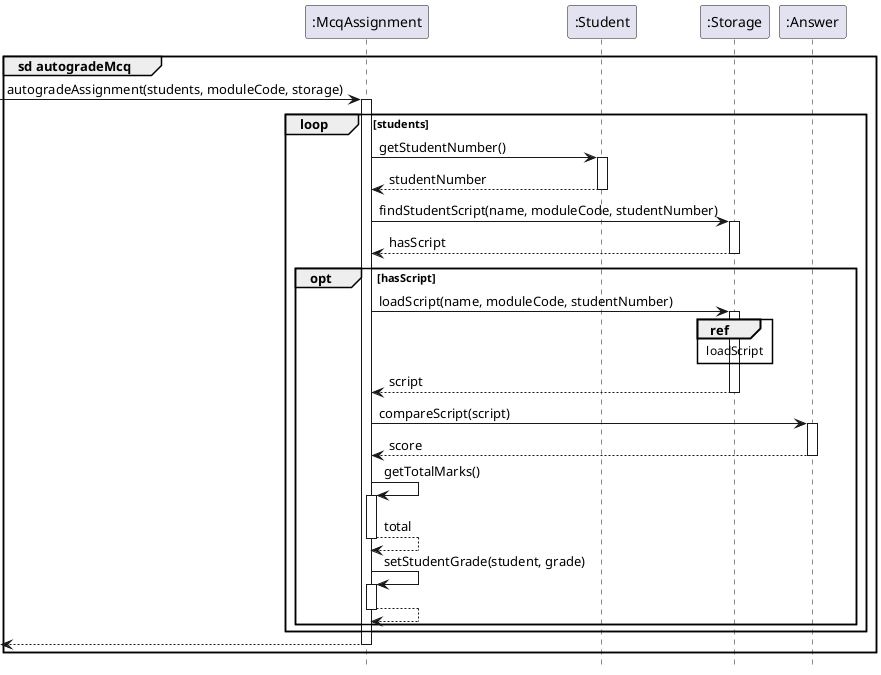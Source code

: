 @startuml

hide footbox

group sd autogradeMcq

participant ":McqAssignment" as McqAssignment
participant ":Student" as Student
participant ":Storage" as Storage
participant ":Answer" as Answer

[-> McqAssignment : autogradeAssignment(students, moduleCode, storage)
activate McqAssignment

loop students

McqAssignment -> Student : getStudentNumber()
activate Student

Student --> McqAssignment : studentNumber
deactivate Student

McqAssignment -> Storage : findStudentScript(name, moduleCode, studentNumber)
activate Storage

Storage --> McqAssignment : hasScript
deactivate Storage

opt hasScript

McqAssignment -> Storage : loadScript(name, moduleCode, studentNumber)
activate Storage

ref over Storage: loadScript

Storage --> McqAssignment : script
deactivate Storage

McqAssignment -> Answer : compareScript(script)
activate Answer

Answer --> McqAssignment : score
deactivate Answer

McqAssignment -> McqAssignment : getTotalMarks()
activate McqAssignment

McqAssignment --> McqAssignment : total
deactivate McqAssignment

McqAssignment -> McqAssignment : setStudentGrade(student, grade)
activate McqAssignment

McqAssignment --> McqAssignment
deactivate McqAssignment

end

end

[<-- McqAssignment
deactivate McqAssignment

end

@enduml